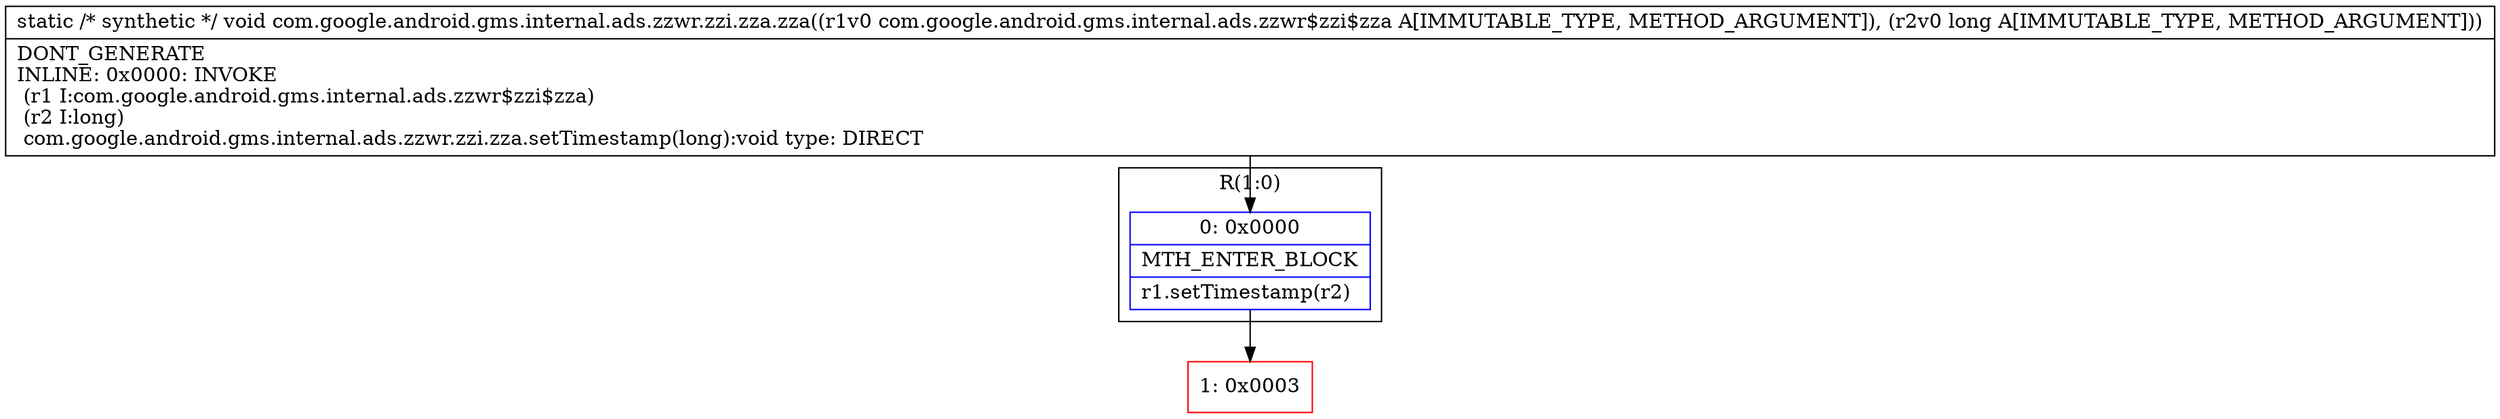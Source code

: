 digraph "CFG forcom.google.android.gms.internal.ads.zzwr.zzi.zza.zza(Lcom\/google\/android\/gms\/internal\/ads\/zzwr$zzi$zza;J)V" {
subgraph cluster_Region_1822577413 {
label = "R(1:0)";
node [shape=record,color=blue];
Node_0 [shape=record,label="{0\:\ 0x0000|MTH_ENTER_BLOCK\l|r1.setTimestamp(r2)\l}"];
}
Node_1 [shape=record,color=red,label="{1\:\ 0x0003}"];
MethodNode[shape=record,label="{static \/* synthetic *\/ void com.google.android.gms.internal.ads.zzwr.zzi.zza.zza((r1v0 com.google.android.gms.internal.ads.zzwr$zzi$zza A[IMMUTABLE_TYPE, METHOD_ARGUMENT]), (r2v0 long A[IMMUTABLE_TYPE, METHOD_ARGUMENT]))  | DONT_GENERATE\lINLINE: 0x0000: INVOKE  \l  (r1 I:com.google.android.gms.internal.ads.zzwr$zzi$zza)\l  (r2 I:long)\l com.google.android.gms.internal.ads.zzwr.zzi.zza.setTimestamp(long):void type: DIRECT\l}"];
MethodNode -> Node_0;
Node_0 -> Node_1;
}

